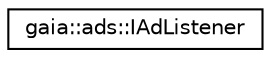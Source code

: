 digraph G
{
  edge [fontname="Helvetica",fontsize="10",labelfontname="Helvetica",labelfontsize="10"];
  node [fontname="Helvetica",fontsize="10",shape=record];
  rankdir=LR;
  Node1 [label="gaia::ads::IAdListener",height=0.2,width=0.4,color="black", fillcolor="white", style="filled",URL="$d5/d07/classgaia_1_1ads_1_1_i_ad_listener.html",tooltip="This class provides methods to monitor the status of Ad."];
}
